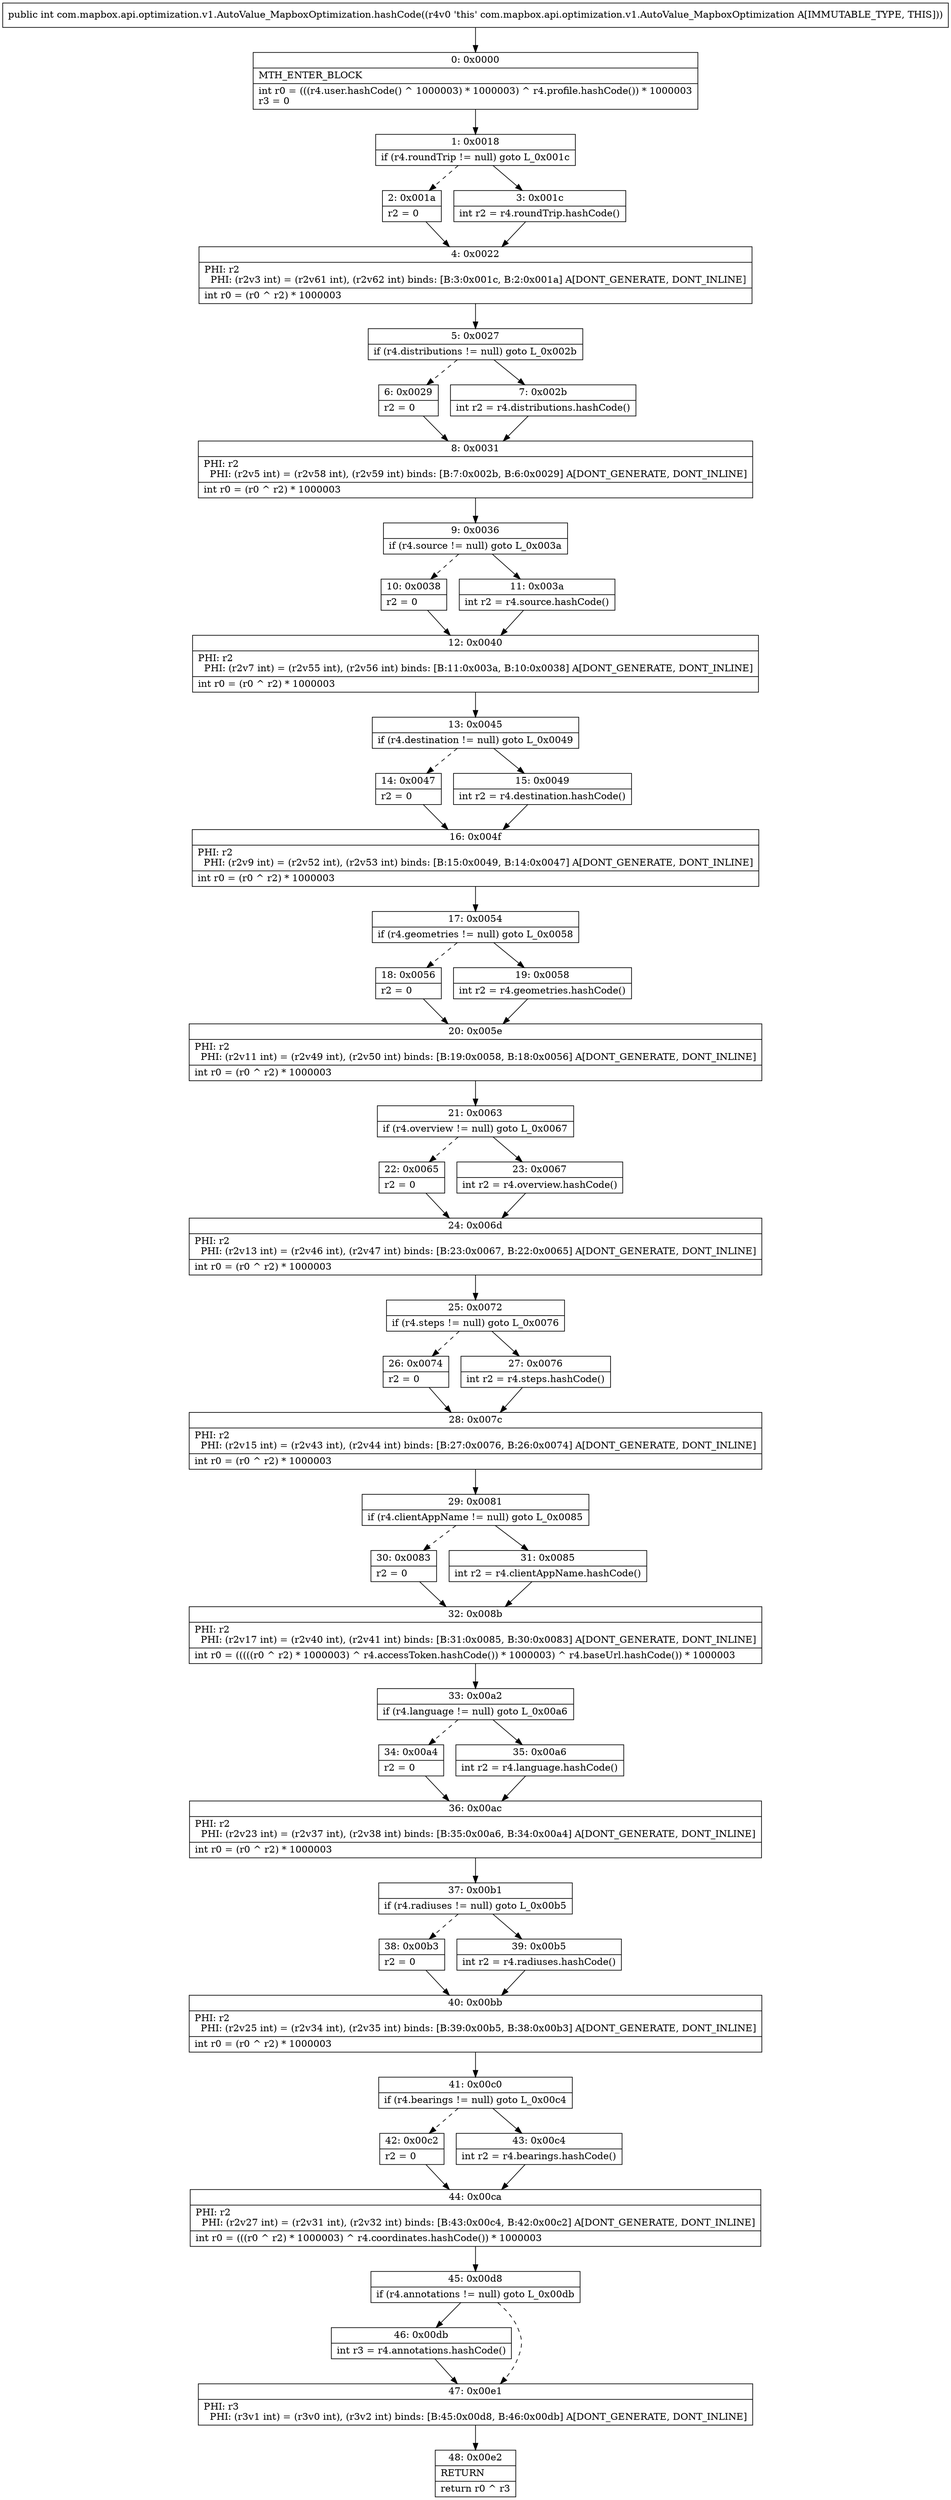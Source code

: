 digraph "CFG forcom.mapbox.api.optimization.v1.AutoValue_MapboxOptimization.hashCode()I" {
Node_0 [shape=record,label="{0\:\ 0x0000|MTH_ENTER_BLOCK\l|int r0 = (((r4.user.hashCode() ^ 1000003) * 1000003) ^ r4.profile.hashCode()) * 1000003\lr3 = 0\l}"];
Node_1 [shape=record,label="{1\:\ 0x0018|if (r4.roundTrip != null) goto L_0x001c\l}"];
Node_2 [shape=record,label="{2\:\ 0x001a|r2 = 0\l}"];
Node_3 [shape=record,label="{3\:\ 0x001c|int r2 = r4.roundTrip.hashCode()\l}"];
Node_4 [shape=record,label="{4\:\ 0x0022|PHI: r2 \l  PHI: (r2v3 int) = (r2v61 int), (r2v62 int) binds: [B:3:0x001c, B:2:0x001a] A[DONT_GENERATE, DONT_INLINE]\l|int r0 = (r0 ^ r2) * 1000003\l}"];
Node_5 [shape=record,label="{5\:\ 0x0027|if (r4.distributions != null) goto L_0x002b\l}"];
Node_6 [shape=record,label="{6\:\ 0x0029|r2 = 0\l}"];
Node_7 [shape=record,label="{7\:\ 0x002b|int r2 = r4.distributions.hashCode()\l}"];
Node_8 [shape=record,label="{8\:\ 0x0031|PHI: r2 \l  PHI: (r2v5 int) = (r2v58 int), (r2v59 int) binds: [B:7:0x002b, B:6:0x0029] A[DONT_GENERATE, DONT_INLINE]\l|int r0 = (r0 ^ r2) * 1000003\l}"];
Node_9 [shape=record,label="{9\:\ 0x0036|if (r4.source != null) goto L_0x003a\l}"];
Node_10 [shape=record,label="{10\:\ 0x0038|r2 = 0\l}"];
Node_11 [shape=record,label="{11\:\ 0x003a|int r2 = r4.source.hashCode()\l}"];
Node_12 [shape=record,label="{12\:\ 0x0040|PHI: r2 \l  PHI: (r2v7 int) = (r2v55 int), (r2v56 int) binds: [B:11:0x003a, B:10:0x0038] A[DONT_GENERATE, DONT_INLINE]\l|int r0 = (r0 ^ r2) * 1000003\l}"];
Node_13 [shape=record,label="{13\:\ 0x0045|if (r4.destination != null) goto L_0x0049\l}"];
Node_14 [shape=record,label="{14\:\ 0x0047|r2 = 0\l}"];
Node_15 [shape=record,label="{15\:\ 0x0049|int r2 = r4.destination.hashCode()\l}"];
Node_16 [shape=record,label="{16\:\ 0x004f|PHI: r2 \l  PHI: (r2v9 int) = (r2v52 int), (r2v53 int) binds: [B:15:0x0049, B:14:0x0047] A[DONT_GENERATE, DONT_INLINE]\l|int r0 = (r0 ^ r2) * 1000003\l}"];
Node_17 [shape=record,label="{17\:\ 0x0054|if (r4.geometries != null) goto L_0x0058\l}"];
Node_18 [shape=record,label="{18\:\ 0x0056|r2 = 0\l}"];
Node_19 [shape=record,label="{19\:\ 0x0058|int r2 = r4.geometries.hashCode()\l}"];
Node_20 [shape=record,label="{20\:\ 0x005e|PHI: r2 \l  PHI: (r2v11 int) = (r2v49 int), (r2v50 int) binds: [B:19:0x0058, B:18:0x0056] A[DONT_GENERATE, DONT_INLINE]\l|int r0 = (r0 ^ r2) * 1000003\l}"];
Node_21 [shape=record,label="{21\:\ 0x0063|if (r4.overview != null) goto L_0x0067\l}"];
Node_22 [shape=record,label="{22\:\ 0x0065|r2 = 0\l}"];
Node_23 [shape=record,label="{23\:\ 0x0067|int r2 = r4.overview.hashCode()\l}"];
Node_24 [shape=record,label="{24\:\ 0x006d|PHI: r2 \l  PHI: (r2v13 int) = (r2v46 int), (r2v47 int) binds: [B:23:0x0067, B:22:0x0065] A[DONT_GENERATE, DONT_INLINE]\l|int r0 = (r0 ^ r2) * 1000003\l}"];
Node_25 [shape=record,label="{25\:\ 0x0072|if (r4.steps != null) goto L_0x0076\l}"];
Node_26 [shape=record,label="{26\:\ 0x0074|r2 = 0\l}"];
Node_27 [shape=record,label="{27\:\ 0x0076|int r2 = r4.steps.hashCode()\l}"];
Node_28 [shape=record,label="{28\:\ 0x007c|PHI: r2 \l  PHI: (r2v15 int) = (r2v43 int), (r2v44 int) binds: [B:27:0x0076, B:26:0x0074] A[DONT_GENERATE, DONT_INLINE]\l|int r0 = (r0 ^ r2) * 1000003\l}"];
Node_29 [shape=record,label="{29\:\ 0x0081|if (r4.clientAppName != null) goto L_0x0085\l}"];
Node_30 [shape=record,label="{30\:\ 0x0083|r2 = 0\l}"];
Node_31 [shape=record,label="{31\:\ 0x0085|int r2 = r4.clientAppName.hashCode()\l}"];
Node_32 [shape=record,label="{32\:\ 0x008b|PHI: r2 \l  PHI: (r2v17 int) = (r2v40 int), (r2v41 int) binds: [B:31:0x0085, B:30:0x0083] A[DONT_GENERATE, DONT_INLINE]\l|int r0 = (((((r0 ^ r2) * 1000003) ^ r4.accessToken.hashCode()) * 1000003) ^ r4.baseUrl.hashCode()) * 1000003\l}"];
Node_33 [shape=record,label="{33\:\ 0x00a2|if (r4.language != null) goto L_0x00a6\l}"];
Node_34 [shape=record,label="{34\:\ 0x00a4|r2 = 0\l}"];
Node_35 [shape=record,label="{35\:\ 0x00a6|int r2 = r4.language.hashCode()\l}"];
Node_36 [shape=record,label="{36\:\ 0x00ac|PHI: r2 \l  PHI: (r2v23 int) = (r2v37 int), (r2v38 int) binds: [B:35:0x00a6, B:34:0x00a4] A[DONT_GENERATE, DONT_INLINE]\l|int r0 = (r0 ^ r2) * 1000003\l}"];
Node_37 [shape=record,label="{37\:\ 0x00b1|if (r4.radiuses != null) goto L_0x00b5\l}"];
Node_38 [shape=record,label="{38\:\ 0x00b3|r2 = 0\l}"];
Node_39 [shape=record,label="{39\:\ 0x00b5|int r2 = r4.radiuses.hashCode()\l}"];
Node_40 [shape=record,label="{40\:\ 0x00bb|PHI: r2 \l  PHI: (r2v25 int) = (r2v34 int), (r2v35 int) binds: [B:39:0x00b5, B:38:0x00b3] A[DONT_GENERATE, DONT_INLINE]\l|int r0 = (r0 ^ r2) * 1000003\l}"];
Node_41 [shape=record,label="{41\:\ 0x00c0|if (r4.bearings != null) goto L_0x00c4\l}"];
Node_42 [shape=record,label="{42\:\ 0x00c2|r2 = 0\l}"];
Node_43 [shape=record,label="{43\:\ 0x00c4|int r2 = r4.bearings.hashCode()\l}"];
Node_44 [shape=record,label="{44\:\ 0x00ca|PHI: r2 \l  PHI: (r2v27 int) = (r2v31 int), (r2v32 int) binds: [B:43:0x00c4, B:42:0x00c2] A[DONT_GENERATE, DONT_INLINE]\l|int r0 = (((r0 ^ r2) * 1000003) ^ r4.coordinates.hashCode()) * 1000003\l}"];
Node_45 [shape=record,label="{45\:\ 0x00d8|if (r4.annotations != null) goto L_0x00db\l}"];
Node_46 [shape=record,label="{46\:\ 0x00db|int r3 = r4.annotations.hashCode()\l}"];
Node_47 [shape=record,label="{47\:\ 0x00e1|PHI: r3 \l  PHI: (r3v1 int) = (r3v0 int), (r3v2 int) binds: [B:45:0x00d8, B:46:0x00db] A[DONT_GENERATE, DONT_INLINE]\l}"];
Node_48 [shape=record,label="{48\:\ 0x00e2|RETURN\l|return r0 ^ r3\l}"];
MethodNode[shape=record,label="{public int com.mapbox.api.optimization.v1.AutoValue_MapboxOptimization.hashCode((r4v0 'this' com.mapbox.api.optimization.v1.AutoValue_MapboxOptimization A[IMMUTABLE_TYPE, THIS])) }"];
MethodNode -> Node_0;
Node_0 -> Node_1;
Node_1 -> Node_2[style=dashed];
Node_1 -> Node_3;
Node_2 -> Node_4;
Node_3 -> Node_4;
Node_4 -> Node_5;
Node_5 -> Node_6[style=dashed];
Node_5 -> Node_7;
Node_6 -> Node_8;
Node_7 -> Node_8;
Node_8 -> Node_9;
Node_9 -> Node_10[style=dashed];
Node_9 -> Node_11;
Node_10 -> Node_12;
Node_11 -> Node_12;
Node_12 -> Node_13;
Node_13 -> Node_14[style=dashed];
Node_13 -> Node_15;
Node_14 -> Node_16;
Node_15 -> Node_16;
Node_16 -> Node_17;
Node_17 -> Node_18[style=dashed];
Node_17 -> Node_19;
Node_18 -> Node_20;
Node_19 -> Node_20;
Node_20 -> Node_21;
Node_21 -> Node_22[style=dashed];
Node_21 -> Node_23;
Node_22 -> Node_24;
Node_23 -> Node_24;
Node_24 -> Node_25;
Node_25 -> Node_26[style=dashed];
Node_25 -> Node_27;
Node_26 -> Node_28;
Node_27 -> Node_28;
Node_28 -> Node_29;
Node_29 -> Node_30[style=dashed];
Node_29 -> Node_31;
Node_30 -> Node_32;
Node_31 -> Node_32;
Node_32 -> Node_33;
Node_33 -> Node_34[style=dashed];
Node_33 -> Node_35;
Node_34 -> Node_36;
Node_35 -> Node_36;
Node_36 -> Node_37;
Node_37 -> Node_38[style=dashed];
Node_37 -> Node_39;
Node_38 -> Node_40;
Node_39 -> Node_40;
Node_40 -> Node_41;
Node_41 -> Node_42[style=dashed];
Node_41 -> Node_43;
Node_42 -> Node_44;
Node_43 -> Node_44;
Node_44 -> Node_45;
Node_45 -> Node_46;
Node_45 -> Node_47[style=dashed];
Node_46 -> Node_47;
Node_47 -> Node_48;
}

